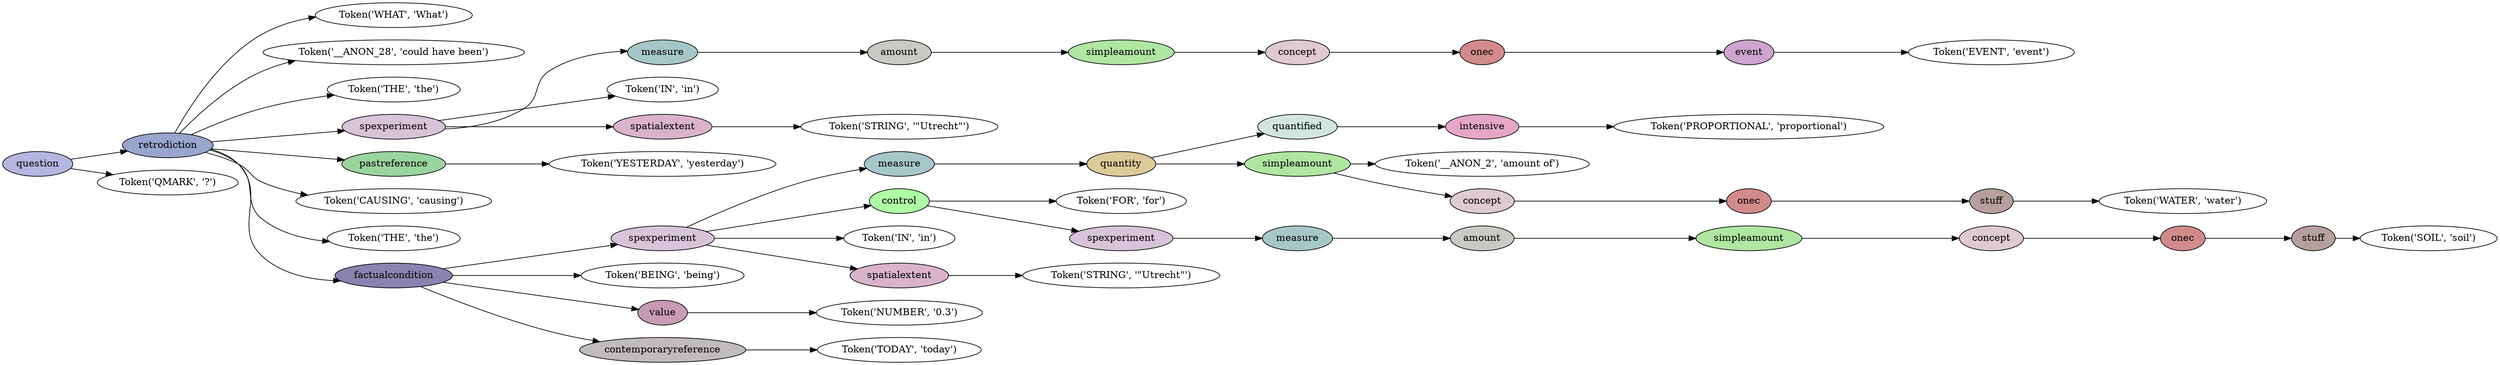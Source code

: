 digraph G {
rankdir=LR;
0 [label="Token('WHAT', 'What')"];
1 [label="Token('__ANON_28', 'could have been')"];
2 [label="Token('THE', 'the')"];
3 [label="Token('EVENT', 'event')"];
4 [fillcolor="#cfa4d1", label=event, style=filled];
4 -> 3;
5 [fillcolor="#d28b8a", label=onec, style=filled];
5 -> 4;
6 [fillcolor="#dfcad1", label=concept, style=filled];
6 -> 5;
7 [fillcolor="#afe6a1", label=simpleamount, style=filled];
7 -> 6;
8 [fillcolor="#c9cac4", label=amount, style=filled];
8 -> 7;
9 [fillcolor="#a6c7c8", label=measure, style=filled];
9 -> 8;
10 [label="Token('IN', 'in')"];
11 [label="Token('STRING', '\"Utrecht\"')"];
12 [fillcolor="#dab3cb", label=spatialextent, style=filled];
12 -> 11;
13 [fillcolor="#d8c4d9", label=spexperiment, style=filled];
13 -> 9;
13 -> 10;
13 -> 12;
14 [label="Token('YESTERDAY', 'yesterday')"];
15 [fillcolor="#9ad49e", label=pastreference, style=filled];
15 -> 14;
16 [label="Token('CAUSING', 'causing')"];
17 [label="Token('THE', 'the')"];
18 [label="Token('PROPORTIONAL', 'proportional')"];
19 [fillcolor="#e6a6c5", label=intensive, style=filled];
19 -> 18;
20 [fillcolor="#d1e6df", label=quantified, style=filled];
20 -> 19;
21 [label="Token('__ANON_2', 'amount of')"];
22 [label="Token('WATER', 'water')"];
23 [fillcolor="#b5a09d", label=stuff, style=filled];
23 -> 22;
24 [fillcolor="#d28b8a", label=onec, style=filled];
24 -> 23;
25 [fillcolor="#dfcad1", label=concept, style=filled];
25 -> 24;
26 [fillcolor="#afe6a1", label=simpleamount, style=filled];
26 -> 21;
26 -> 25;
27 [fillcolor="#dcca98", label=quantity, style=filled];
27 -> 20;
27 -> 26;
28 [fillcolor="#a6c7c8", label=measure, style=filled];
28 -> 27;
29 [label="Token('FOR', 'for')"];
30 [label="Token('SOIL', 'soil')"];
31 [fillcolor="#b5a09d", label=stuff, style=filled];
31 -> 30;
32 [fillcolor="#d28b8a", label=onec, style=filled];
32 -> 31;
33 [fillcolor="#dfcad1", label=concept, style=filled];
33 -> 32;
34 [fillcolor="#afe6a1", label=simpleamount, style=filled];
34 -> 33;
35 [fillcolor="#c9cac4", label=amount, style=filled];
35 -> 34;
36 [fillcolor="#a6c7c8", label=measure, style=filled];
36 -> 35;
37 [fillcolor="#d8c4d9", label=spexperiment, style=filled];
37 -> 36;
38 [fillcolor="#aefea5", label=control, style=filled];
38 -> 29;
38 -> 37;
39 [label="Token('IN', 'in')"];
40 [label="Token('STRING', '\"Utrecht\"')"];
41 [fillcolor="#dab3cb", label=spatialextent, style=filled];
41 -> 40;
42 [fillcolor="#d8c4d9", label=spexperiment, style=filled];
42 -> 28;
42 -> 38;
42 -> 39;
42 -> 41;
43 [label="Token('BEING', 'being')"];
44 [label="Token('NUMBER', '0.3')"];
45 [fillcolor="#c89ab4", label=value, style=filled];
45 -> 44;
46 [label="Token('TODAY', 'today')"];
47 [fillcolor="#bfbcbb", label=contemporaryreference, style=filled];
47 -> 46;
48 [fillcolor="#8b82b0", label=factualcondition, style=filled];
48 -> 42;
48 -> 43;
48 -> 45;
48 -> 47;
49 [fillcolor="#98a5cc", label=retrodiction, style=filled];
49 -> 0;
49 -> 1;
49 -> 2;
49 -> 13;
49 -> 15;
49 -> 16;
49 -> 17;
49 -> 48;
50 [label="Token('QMARK', '?')"];
51 [fillcolor="#b4b6e0", label=question, style=filled];
51 -> 49;
51 -> 50;
}
